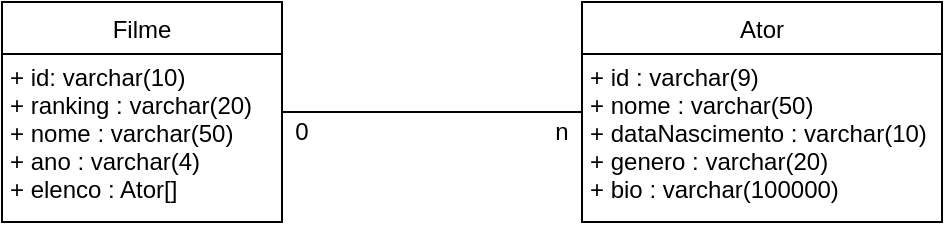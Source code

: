 <mxfile version="20.0.3" type="device"><diagram id="9JlGS1ypWR_HwA_D5GDj" name="Page-1"><mxGraphModel dx="794" dy="400" grid="1" gridSize="10" guides="1" tooltips="1" connect="1" arrows="1" fold="1" page="1" pageScale="1" pageWidth="850" pageHeight="1100" math="0" shadow="0"><root><mxCell id="0"/><mxCell id="1" parent="0"/><mxCell id="BFJDxMWyTvBTpHzQo1cP-12" value="n" style="text;html=1;strokeColor=none;fillColor=none;align=center;verticalAlign=middle;whiteSpace=wrap;rounded=0;" vertex="1" parent="1"><mxGeometry x="350" y="130" width="60" height="30" as="geometry"/></mxCell><mxCell id="BFJDxMWyTvBTpHzQo1cP-13" value="0" style="text;html=1;strokeColor=none;fillColor=none;align=center;verticalAlign=middle;whiteSpace=wrap;rounded=0;" vertex="1" parent="1"><mxGeometry x="220" y="130" width="60" height="30" as="geometry"/></mxCell><mxCell id="BFJDxMWyTvBTpHzQo1cP-21" style="edgeStyle=orthogonalEdgeStyle;rounded=0;orthogonalLoop=1;jettySize=auto;html=1;endArrow=none;endFill=0;" edge="1" parent="1" source="BFJDxMWyTvBTpHzQo1cP-17" target="BFJDxMWyTvBTpHzQo1cP-20"><mxGeometry relative="1" as="geometry"><Array as="points"><mxPoint x="360" y="135"/><mxPoint x="360" y="135"/></Array></mxGeometry></mxCell><mxCell id="BFJDxMWyTvBTpHzQo1cP-17" value="Filme" style="swimlane;fontStyle=0;childLayout=stackLayout;horizontal=1;startSize=26;fillColor=none;horizontalStack=0;resizeParent=1;resizeParentMax=0;resizeLast=0;collapsible=1;marginBottom=0;" vertex="1" parent="1"><mxGeometry x="100" y="80" width="140" height="110" as="geometry"/></mxCell><mxCell id="BFJDxMWyTvBTpHzQo1cP-18" value="+ id: varchar(10)&#10;+ ranking : varchar(20)&#10;+ nome : varchar(50)&#10;+ ano : varchar(4)&#10;+ elenco : Ator[]" style="text;strokeColor=none;fillColor=none;align=left;verticalAlign=top;spacingLeft=4;spacingRight=4;overflow=hidden;rotatable=0;points=[[0,0.5],[1,0.5]];portConstraint=eastwest;spacing=0;perimeterSpacing=0;spacingBottom=0;" vertex="1" parent="BFJDxMWyTvBTpHzQo1cP-17"><mxGeometry y="26" width="140" height="84" as="geometry"/></mxCell><mxCell id="BFJDxMWyTvBTpHzQo1cP-19" value="Ator" style="swimlane;fontStyle=0;childLayout=stackLayout;horizontal=1;startSize=26;fillColor=none;horizontalStack=0;resizeParent=1;resizeParentMax=0;resizeLast=0;collapsible=1;marginBottom=0;" vertex="1" parent="1"><mxGeometry x="390" y="80" width="180" height="110" as="geometry"/></mxCell><mxCell id="BFJDxMWyTvBTpHzQo1cP-20" value="+ id : varchar(9)&#10;+ nome : varchar(50)&#10;+ dataNascimento : varchar(10)&#10;+ genero : varchar(20)&#10;+ bio : varchar(100000)" style="text;strokeColor=none;fillColor=none;align=left;verticalAlign=top;spacingLeft=4;spacingRight=4;overflow=hidden;rotatable=0;points=[[0,0.5],[1,0.5]];portConstraint=eastwest;spacing=0;perimeterSpacing=0;spacingBottom=0;" vertex="1" parent="BFJDxMWyTvBTpHzQo1cP-19"><mxGeometry y="26" width="180" height="84" as="geometry"/></mxCell></root></mxGraphModel></diagram></mxfile>